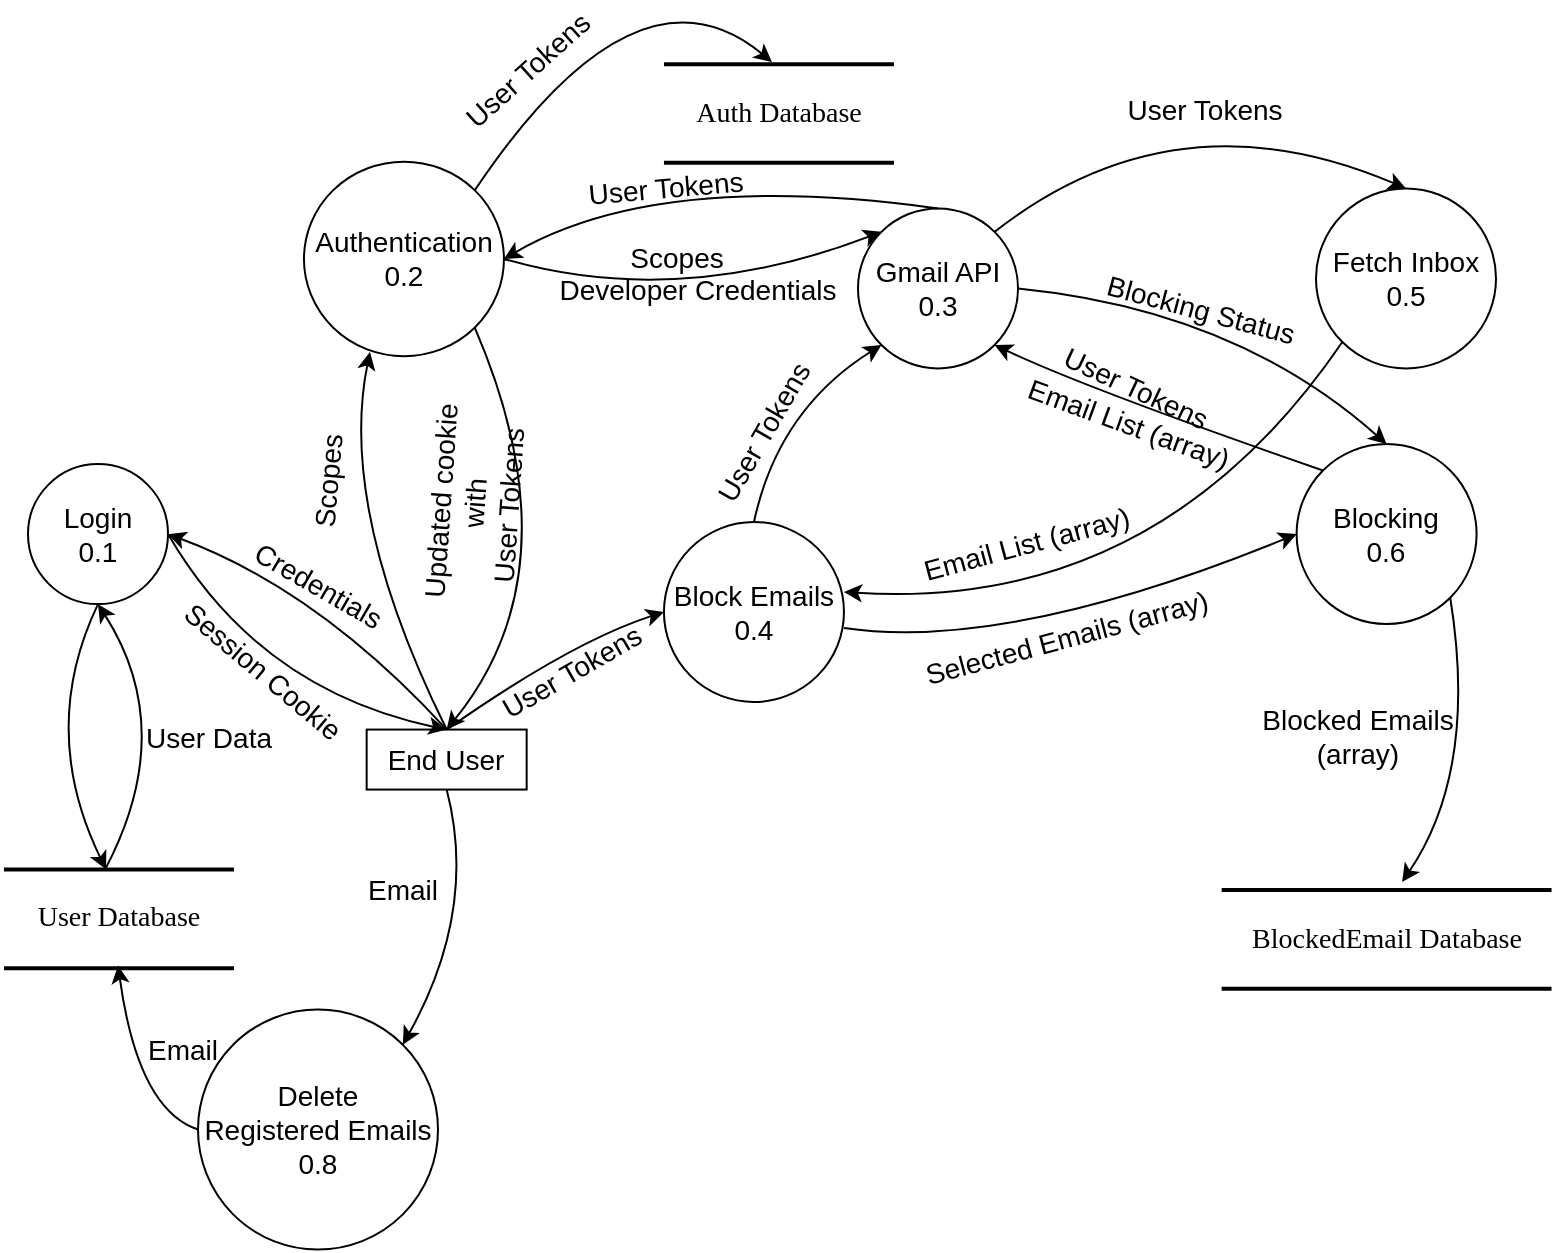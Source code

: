 <mxfile version="22.1.7" type="github">
  <diagram name="Page-1" id="Ozt73fOS8aO524kWZ1pD">
    <mxGraphModel dx="1050" dy="566" grid="1" gridSize="10" guides="1" tooltips="1" connect="1" arrows="1" fold="1" page="1" pageScale="1" pageWidth="850" pageHeight="1400" math="0" shadow="0">
      <root>
        <mxCell id="0" />
        <mxCell id="1" parent="0" />
        <mxCell id="MJZTHVAOdtZLDe5wl6sV-44" value="End User" style="rounded=0;whiteSpace=wrap;html=1;fontSize=14;fillColor=none;" vertex="1" parent="1">
          <mxGeometry x="225.33" y="779.78" width="80" height="30" as="geometry" />
        </mxCell>
        <mxCell id="MJZTHVAOdtZLDe5wl6sV-45" value="&lt;div&gt;Authentication&lt;br&gt;&lt;/div&gt;&lt;div&gt;0.2&lt;/div&gt;" style="ellipse;whiteSpace=wrap;html=1;fillColor=none;fontSize=14;perimeterSpacing=0;strokeWidth=1;strokeColor=default;" vertex="1" parent="1">
          <mxGeometry x="193.98" y="495.82" width="100" height="97.28" as="geometry" />
        </mxCell>
        <mxCell id="MJZTHVAOdtZLDe5wl6sV-46" value="&lt;div&gt;Gmail API&lt;br&gt;&lt;/div&gt;&lt;div&gt;0.3&lt;/div&gt;" style="ellipse;whiteSpace=wrap;html=1;fillColor=none;fontSize=14;aspect=fixed;" vertex="1" parent="1">
          <mxGeometry x="471.0" y="519.21" width="80" height="80" as="geometry" />
        </mxCell>
        <mxCell id="MJZTHVAOdtZLDe5wl6sV-47" value="&lt;div&gt;Login&lt;/div&gt;&lt;div&gt;0.1&lt;br&gt;&lt;/div&gt;" style="ellipse;whiteSpace=wrap;html=1;aspect=fixed;fillColor=none;fontSize=14;" vertex="1" parent="1">
          <mxGeometry x="56.0" y="647.06" width="70" height="70" as="geometry" />
        </mxCell>
        <mxCell id="MJZTHVAOdtZLDe5wl6sV-48" value="" style="curved=1;endArrow=classic;html=1;rounded=0;fontSize=14;exitX=0.5;exitY=0;exitDx=0;exitDy=0;entryX=1;entryY=0.5;entryDx=0;entryDy=0;" edge="1" parent="1" source="MJZTHVAOdtZLDe5wl6sV-44" target="MJZTHVAOdtZLDe5wl6sV-47">
          <mxGeometry width="50" height="50" relative="1" as="geometry">
            <mxPoint x="277" y="680.56" as="sourcePoint" />
            <mxPoint x="181" y="699.56" as="targetPoint" />
            <Array as="points">
              <mxPoint x="201" y="709.78" />
            </Array>
          </mxGeometry>
        </mxCell>
        <mxCell id="MJZTHVAOdtZLDe5wl6sV-49" value="" style="curved=1;endArrow=classic;html=1;rounded=0;fontSize=14;exitX=0.5;exitY=0;exitDx=0;exitDy=0;entryX=0.33;entryY=0.978;entryDx=0;entryDy=0;entryPerimeter=0;" edge="1" parent="1" source="MJZTHVAOdtZLDe5wl6sV-44" target="MJZTHVAOdtZLDe5wl6sV-45">
          <mxGeometry width="50" height="50" relative="1" as="geometry">
            <mxPoint x="567" y="740.56" as="sourcePoint" />
            <mxPoint x="471" y="759.56" as="targetPoint" />
            <Array as="points">
              <mxPoint x="211" y="670" />
            </Array>
          </mxGeometry>
        </mxCell>
        <mxCell id="MJZTHVAOdtZLDe5wl6sV-50" value="" style="curved=1;endArrow=classic;html=1;rounded=0;fontSize=14;exitX=1;exitY=0.5;exitDx=0;exitDy=0;entryX=0;entryY=0;entryDx=0;entryDy=0;" edge="1" parent="1" source="MJZTHVAOdtZLDe5wl6sV-45" target="MJZTHVAOdtZLDe5wl6sV-46">
          <mxGeometry width="50" height="50" relative="1" as="geometry">
            <mxPoint x="315.33" y="579.56" as="sourcePoint" />
            <mxPoint x="411.33" y="560.56" as="targetPoint" />
            <Array as="points">
              <mxPoint x="381" y="569.78" />
            </Array>
          </mxGeometry>
        </mxCell>
        <mxCell id="MJZTHVAOdtZLDe5wl6sV-51" value="" style="curved=1;endArrow=classic;html=1;rounded=0;fontSize=14;exitX=1;exitY=0.5;exitDx=0;exitDy=0;entryX=0.5;entryY=0;entryDx=0;entryDy=0;" edge="1" parent="1" source="MJZTHVAOdtZLDe5wl6sV-47" target="MJZTHVAOdtZLDe5wl6sV-44">
          <mxGeometry width="50" height="50" relative="1" as="geometry">
            <mxPoint x="101.0" y="809.56" as="sourcePoint" />
            <mxPoint x="197.0" y="790.56" as="targetPoint" />
            <Array as="points">
              <mxPoint x="171" y="759.78" />
            </Array>
          </mxGeometry>
        </mxCell>
        <mxCell id="MJZTHVAOdtZLDe5wl6sV-52" value="Credentials" style="text;html=1;strokeColor=none;fillColor=none;align=center;verticalAlign=middle;whiteSpace=wrap;rounded=0;fontSize=14;rotation=30;" vertex="1" parent="1">
          <mxGeometry x="164" y="697.56" width="75.02" height="20.22" as="geometry" />
        </mxCell>
        <mxCell id="MJZTHVAOdtZLDe5wl6sV-53" value="&lt;div&gt;Session Cookie&lt;/div&gt;" style="text;html=1;strokeColor=none;fillColor=none;align=center;verticalAlign=middle;whiteSpace=wrap;rounded=0;fontSize=14;rotation=40;" vertex="1" parent="1">
          <mxGeometry x="119.203" y="736.003" width="108.93" height="30" as="geometry" />
        </mxCell>
        <mxCell id="MJZTHVAOdtZLDe5wl6sV-54" value="User Database" style="html=1;rounded=0;shadow=0;comic=0;labelBackgroundColor=none;strokeWidth=2;fontFamily=Verdana;fontSize=14;align=center;shape=mxgraph.ios7ui.horLines;fillColor=none;" vertex="1" parent="1">
          <mxGeometry x="43.98" y="849.78" width="115" height="49.36" as="geometry" />
        </mxCell>
        <mxCell id="MJZTHVAOdtZLDe5wl6sV-55" value="" style="curved=1;endArrow=classic;html=1;rounded=0;fontSize=14;exitX=0.5;exitY=1;exitDx=0;exitDy=0;entryX=0.444;entryY=0;entryDx=0;entryDy=0;entryPerimeter=0;" edge="1" parent="1" source="MJZTHVAOdtZLDe5wl6sV-47" target="MJZTHVAOdtZLDe5wl6sV-54">
          <mxGeometry width="50" height="50" relative="1" as="geometry">
            <mxPoint x="187" y="800.56" as="sourcePoint" />
            <mxPoint x="91" y="819.56" as="targetPoint" />
            <Array as="points">
              <mxPoint x="61" y="779.78" />
            </Array>
          </mxGeometry>
        </mxCell>
        <mxCell id="MJZTHVAOdtZLDe5wl6sV-56" value="" style="curved=1;endArrow=classic;html=1;rounded=0;fontSize=14;exitX=0.444;exitY=-0.02;exitDx=0;exitDy=0;entryX=0.5;entryY=1;entryDx=0;entryDy=0;exitPerimeter=0;" edge="1" parent="1" source="MJZTHVAOdtZLDe5wl6sV-54" target="MJZTHVAOdtZLDe5wl6sV-47">
          <mxGeometry width="50" height="50" relative="1" as="geometry">
            <mxPoint x="105" y="849.78" as="sourcePoint" />
            <mxPoint x="111" y="716.78" as="targetPoint" />
            <Array as="points">
              <mxPoint x="131" y="779.78" />
            </Array>
          </mxGeometry>
        </mxCell>
        <mxCell id="MJZTHVAOdtZLDe5wl6sV-57" value="User Data" style="text;html=1;strokeColor=none;fillColor=none;align=center;verticalAlign=middle;whiteSpace=wrap;rounded=0;fontSize=14;rotation=0;" vertex="1" parent="1">
          <mxGeometry x="109" y="773.56" width="75.02" height="20.22" as="geometry" />
        </mxCell>
        <mxCell id="MJZTHVAOdtZLDe5wl6sV-58" value="Scopes" style="text;html=1;strokeColor=none;fillColor=none;align=center;verticalAlign=middle;whiteSpace=wrap;rounded=0;fontSize=14;rotation=-85;" vertex="1" parent="1">
          <mxGeometry x="184.022" y="645.128" width="45.017" height="20.217" as="geometry" />
        </mxCell>
        <mxCell id="MJZTHVAOdtZLDe5wl6sV-59" value="Developer Credentials" style="text;html=1;strokeColor=none;fillColor=none;align=center;verticalAlign=middle;whiteSpace=wrap;rounded=0;fontSize=14;rotation=0;" vertex="1" parent="1">
          <mxGeometry x="318.29" y="549.1" width="145.67" height="20.9" as="geometry" />
        </mxCell>
        <mxCell id="MJZTHVAOdtZLDe5wl6sV-60" value="" style="curved=1;endArrow=classic;html=1;rounded=0;fontSize=14;exitX=1;exitY=1;exitDx=0;exitDy=0;entryX=0.5;entryY=0;entryDx=0;entryDy=0;" edge="1" parent="1" source="MJZTHVAOdtZLDe5wl6sV-45" target="MJZTHVAOdtZLDe5wl6sV-44">
          <mxGeometry width="50" height="50" relative="1" as="geometry">
            <mxPoint x="283.94" y="687.67" as="sourcePoint" />
            <mxPoint x="368.94" y="727.67" as="targetPoint" />
            <Array as="points">
              <mxPoint x="331" y="698.78" />
            </Array>
          </mxGeometry>
        </mxCell>
        <mxCell id="MJZTHVAOdtZLDe5wl6sV-61" value="Auth Database" style="html=1;rounded=0;shadow=0;comic=0;labelBackgroundColor=none;strokeWidth=2;fontFamily=Verdana;fontSize=14;align=center;shape=mxgraph.ios7ui.horLines;fillColor=none;" vertex="1" parent="1">
          <mxGeometry x="373.98" y="447.07" width="115" height="49.36" as="geometry" />
        </mxCell>
        <mxCell id="MJZTHVAOdtZLDe5wl6sV-62" value="" style="curved=1;endArrow=classic;html=1;rounded=0;fontSize=14;exitX=1;exitY=0;exitDx=0;exitDy=0;entryX=0.47;entryY=-0.02;entryDx=0;entryDy=0;entryPerimeter=0;" edge="1" parent="1" source="MJZTHVAOdtZLDe5wl6sV-45" target="MJZTHVAOdtZLDe5wl6sV-61">
          <mxGeometry width="50" height="50" relative="1" as="geometry">
            <mxPoint x="350.0" y="549.56" as="sourcePoint" />
            <mxPoint x="446.0" y="530.56" as="targetPoint" />
            <Array as="points">
              <mxPoint x="360" y="390" />
            </Array>
          </mxGeometry>
        </mxCell>
        <mxCell id="MJZTHVAOdtZLDe5wl6sV-63" value="&lt;div&gt;User Tokens&lt;/div&gt;" style="text;html=1;strokeColor=none;fillColor=none;align=center;verticalAlign=middle;whiteSpace=wrap;rounded=0;fontSize=14;rotation=-30;" vertex="1" parent="1">
          <mxGeometry x="287.67" y="741" width="80" height="20" as="geometry" />
        </mxCell>
        <mxCell id="MJZTHVAOdtZLDe5wl6sV-64" value="Scopes" style="text;html=1;strokeColor=none;fillColor=none;align=center;verticalAlign=middle;whiteSpace=wrap;rounded=0;fontSize=14;rotation=0;" vertex="1" parent="1">
          <mxGeometry x="358.492" y="534.348" width="45.017" height="20.217" as="geometry" />
        </mxCell>
        <mxCell id="MJZTHVAOdtZLDe5wl6sV-65" value="" style="curved=1;endArrow=classic;html=1;rounded=0;fontSize=14;exitX=0.5;exitY=0;exitDx=0;exitDy=0;entryX=1;entryY=0.5;entryDx=0;entryDy=0;" edge="1" parent="1" source="MJZTHVAOdtZLDe5wl6sV-46" target="MJZTHVAOdtZLDe5wl6sV-45">
          <mxGeometry width="50" height="50" relative="1" as="geometry">
            <mxPoint x="519.46" y="530.56" as="sourcePoint" />
            <mxPoint x="291" y="539.78" as="targetPoint" />
            <Array as="points">
              <mxPoint x="371" y="499.78" />
            </Array>
          </mxGeometry>
        </mxCell>
        <mxCell id="MJZTHVAOdtZLDe5wl6sV-66" value="&lt;div&gt;User Tokens&lt;/div&gt;" style="text;html=1;strokeColor=none;fillColor=none;align=center;verticalAlign=middle;whiteSpace=wrap;rounded=0;fontSize=14;rotation=-42;" vertex="1" parent="1">
          <mxGeometry x="266.0" y="440" width="80" height="20" as="geometry" />
        </mxCell>
        <mxCell id="MJZTHVAOdtZLDe5wl6sV-67" value="&lt;div&gt;Delete&lt;/div&gt;&lt;div&gt;Registered Emails&lt;br&gt;&lt;/div&gt;&lt;div&gt;0.8&lt;/div&gt;" style="ellipse;whiteSpace=wrap;html=1;fillColor=none;fontSize=14;aspect=fixed;" vertex="1" parent="1">
          <mxGeometry x="141" y="919.78" width="120" height="120" as="geometry" />
        </mxCell>
        <mxCell id="MJZTHVAOdtZLDe5wl6sV-68" value="" style="curved=1;endArrow=classic;html=1;rounded=0;fontSize=14;exitX=0;exitY=0.5;exitDx=0;exitDy=0;entryX=0.496;entryY=0.972;entryDx=0;entryDy=0;entryPerimeter=0;" edge="1" parent="1" source="MJZTHVAOdtZLDe5wl6sV-67" target="MJZTHVAOdtZLDe5wl6sV-54">
          <mxGeometry width="50" height="50" relative="1" as="geometry">
            <mxPoint x="111" y="960.56" as="sourcePoint" />
            <mxPoint x="15" y="979.56" as="targetPoint" />
            <Array as="points">
              <mxPoint x="111" y="969.78" />
            </Array>
          </mxGeometry>
        </mxCell>
        <mxCell id="MJZTHVAOdtZLDe5wl6sV-69" value="" style="curved=1;endArrow=classic;html=1;rounded=0;fontSize=14;exitX=0.5;exitY=1;exitDx=0;exitDy=0;entryX=1;entryY=0;entryDx=0;entryDy=0;" edge="1" parent="1" source="MJZTHVAOdtZLDe5wl6sV-44" target="MJZTHVAOdtZLDe5wl6sV-67">
          <mxGeometry width="50" height="50" relative="1" as="geometry">
            <mxPoint x="335" y="900.78" as="sourcePoint" />
            <mxPoint x="239" y="919.78" as="targetPoint" />
            <Array as="points">
              <mxPoint x="281" y="869.78" />
            </Array>
          </mxGeometry>
        </mxCell>
        <mxCell id="MJZTHVAOdtZLDe5wl6sV-70" value="Email" style="text;html=1;strokeColor=none;fillColor=none;align=center;verticalAlign=middle;whiteSpace=wrap;rounded=0;fontSize=14;rotation=0;" vertex="1" parent="1">
          <mxGeometry x="221.472" y="849.778" width="45.017" height="20.217" as="geometry" />
        </mxCell>
        <mxCell id="MJZTHVAOdtZLDe5wl6sV-71" value="Email" style="text;html=1;strokeColor=none;fillColor=none;align=center;verticalAlign=middle;whiteSpace=wrap;rounded=0;fontSize=14;rotation=0;" vertex="1" parent="1">
          <mxGeometry x="111.472" y="929.778" width="45.017" height="20.217" as="geometry" />
        </mxCell>
        <mxCell id="MJZTHVAOdtZLDe5wl6sV-74" value="&lt;div&gt;Updated cookie&lt;/div&gt;&lt;div&gt;with&lt;br&gt;&lt;/div&gt;&lt;div&gt;User Tokens&lt;/div&gt;" style="text;html=1;strokeColor=none;fillColor=none;align=center;verticalAlign=middle;whiteSpace=wrap;rounded=0;fontSize=14;rotation=-86;" vertex="1" parent="1">
          <mxGeometry x="225.4" y="646.34" width="108.13" height="39.16" as="geometry" />
        </mxCell>
        <mxCell id="MJZTHVAOdtZLDe5wl6sV-76" value="&lt;div&gt;Block Emails&lt;br&gt;&lt;/div&gt;&lt;div&gt;0.4&lt;/div&gt;" style="ellipse;whiteSpace=wrap;html=1;fillColor=none;fontSize=14;aspect=fixed;" vertex="1" parent="1">
          <mxGeometry x="373.98" y="676" width="90" height="90" as="geometry" />
        </mxCell>
        <mxCell id="MJZTHVAOdtZLDe5wl6sV-77" value="" style="curved=1;endArrow=classic;html=1;rounded=0;fontSize=14;exitX=0.5;exitY=0;exitDx=0;exitDy=0;entryX=0;entryY=0.5;entryDx=0;entryDy=0;" edge="1" parent="1" source="MJZTHVAOdtZLDe5wl6sV-44" target="MJZTHVAOdtZLDe5wl6sV-76">
          <mxGeometry width="50" height="50" relative="1" as="geometry">
            <mxPoint x="287.67" y="765.78" as="sourcePoint" />
            <mxPoint x="383.67" y="746.78" as="targetPoint" />
            <Array as="points">
              <mxPoint x="327.67" y="736" />
            </Array>
          </mxGeometry>
        </mxCell>
        <mxCell id="MJZTHVAOdtZLDe5wl6sV-78" value="&lt;div&gt;User Tokens&lt;/div&gt;" style="text;html=1;strokeColor=none;fillColor=none;align=center;verticalAlign=middle;whiteSpace=wrap;rounded=0;fontSize=14;rotation=-5;" vertex="1" parent="1">
          <mxGeometry x="335" y="499.21" width="80" height="20" as="geometry" />
        </mxCell>
        <mxCell id="MJZTHVAOdtZLDe5wl6sV-79" value="&lt;div&gt;Fetch Inbox&lt;br&gt;&lt;/div&gt;&lt;div&gt;0.5&lt;/div&gt;" style="ellipse;whiteSpace=wrap;html=1;fillColor=none;fontSize=14;aspect=fixed;" vertex="1" parent="1">
          <mxGeometry x="700" y="509.21" width="90" height="90" as="geometry" />
        </mxCell>
        <mxCell id="MJZTHVAOdtZLDe5wl6sV-80" value="&lt;div&gt;Blocking&lt;br&gt;&lt;/div&gt;&lt;div&gt;0.6&lt;/div&gt;" style="ellipse;whiteSpace=wrap;html=1;fillColor=none;fontSize=14;aspect=fixed;" vertex="1" parent="1">
          <mxGeometry x="690.3" y="637.06" width="90" height="90" as="geometry" />
        </mxCell>
        <mxCell id="MJZTHVAOdtZLDe5wl6sV-81" value="" style="curved=1;endArrow=classic;html=1;rounded=0;fontSize=14;exitX=0.5;exitY=0;exitDx=0;exitDy=0;entryX=0;entryY=1;entryDx=0;entryDy=0;" edge="1" parent="1" source="MJZTHVAOdtZLDe5wl6sV-76" target="MJZTHVAOdtZLDe5wl6sV-46">
          <mxGeometry width="50" height="50" relative="1" as="geometry">
            <mxPoint x="481.0" y="676.84" as="sourcePoint" />
            <mxPoint x="577.0" y="657.84" as="targetPoint" />
            <Array as="points">
              <mxPoint x="431" y="620" />
            </Array>
          </mxGeometry>
        </mxCell>
        <mxCell id="MJZTHVAOdtZLDe5wl6sV-82" value="" style="curved=1;endArrow=classic;html=1;rounded=0;fontSize=14;exitX=1;exitY=0;exitDx=0;exitDy=0;entryX=0.5;entryY=0;entryDx=0;entryDy=0;" edge="1" parent="1" source="MJZTHVAOdtZLDe5wl6sV-46" target="MJZTHVAOdtZLDe5wl6sV-79">
          <mxGeometry width="50" height="50" relative="1" as="geometry">
            <mxPoint x="655.0" y="659.78" as="sourcePoint" />
            <mxPoint x="751.0" y="640.78" as="targetPoint" />
            <Array as="points">
              <mxPoint x="630" y="460" />
            </Array>
          </mxGeometry>
        </mxCell>
        <mxCell id="MJZTHVAOdtZLDe5wl6sV-84" value="User Tokens" style="text;html=1;strokeColor=none;fillColor=none;align=center;verticalAlign=middle;whiteSpace=wrap;rounded=0;fontSize=14;rotation=0;" vertex="1" parent="1">
          <mxGeometry x="589.41" y="459.9" width="110.59" height="20.22" as="geometry" />
        </mxCell>
        <mxCell id="MJZTHVAOdtZLDe5wl6sV-86" value="&lt;div&gt;User Tokens&lt;/div&gt;" style="text;html=1;strokeColor=none;fillColor=none;align=center;verticalAlign=middle;whiteSpace=wrap;rounded=0;fontSize=14;rotation=-60;" vertex="1" parent="1">
          <mxGeometry x="383.96" y="621" width="80" height="20" as="geometry" />
        </mxCell>
        <mxCell id="MJZTHVAOdtZLDe5wl6sV-87" value="" style="curved=1;endArrow=classic;html=1;rounded=0;fontSize=14;exitX=0;exitY=1;exitDx=0;exitDy=0;entryX=1;entryY=0.389;entryDx=0;entryDy=0;entryPerimeter=0;" edge="1" parent="1" source="MJZTHVAOdtZLDe5wl6sV-79" target="MJZTHVAOdtZLDe5wl6sV-76">
          <mxGeometry width="50" height="50" relative="1" as="geometry">
            <mxPoint x="479.48" y="790.78" as="sourcePoint" />
            <mxPoint x="383.48" y="809.78" as="targetPoint" />
            <Array as="points">
              <mxPoint x="621" y="721" />
            </Array>
          </mxGeometry>
        </mxCell>
        <mxCell id="MJZTHVAOdtZLDe5wl6sV-88" value="Email List (array)" style="text;html=1;strokeColor=none;fillColor=none;align=center;verticalAlign=middle;whiteSpace=wrap;rounded=0;fontSize=14;rotation=-15;" vertex="1" parent="1">
          <mxGeometry x="500" y="677.34" width="110.59" height="20.22" as="geometry" />
        </mxCell>
        <mxCell id="MJZTHVAOdtZLDe5wl6sV-89" value="" style="curved=1;endArrow=classic;html=1;rounded=0;fontSize=14;exitX=1;exitY=0.589;exitDx=0;exitDy=0;entryX=0;entryY=0.5;entryDx=0;entryDy=0;exitPerimeter=0;" edge="1" parent="1" source="MJZTHVAOdtZLDe5wl6sV-76" target="MJZTHVAOdtZLDe5wl6sV-80">
          <mxGeometry width="50" height="50" relative="1" as="geometry">
            <mxPoint x="506.0" y="770.78" as="sourcePoint" />
            <mxPoint x="602.0" y="751.78" as="targetPoint" />
            <Array as="points">
              <mxPoint x="546.0" y="741" />
            </Array>
          </mxGeometry>
        </mxCell>
        <mxCell id="MJZTHVAOdtZLDe5wl6sV-90" value="BlockedEmail Database" style="html=1;rounded=0;shadow=0;comic=0;labelBackgroundColor=none;strokeWidth=2;fontFamily=Verdana;fontSize=14;align=center;shape=mxgraph.ios7ui.horLines;fillColor=none;" vertex="1" parent="1">
          <mxGeometry x="652.83" y="860" width="164.94" height="49.36" as="geometry" />
        </mxCell>
        <mxCell id="MJZTHVAOdtZLDe5wl6sV-91" value="" style="curved=1;endArrow=classic;html=1;rounded=0;fontSize=14;exitX=1;exitY=1;exitDx=0;exitDy=0;entryX=0.547;entryY=-0.081;entryDx=0;entryDy=0;entryPerimeter=0;" edge="1" parent="1" source="MJZTHVAOdtZLDe5wl6sV-80" target="MJZTHVAOdtZLDe5wl6sV-90">
          <mxGeometry width="50" height="50" relative="1" as="geometry">
            <mxPoint x="741.0" y="790.78" as="sourcePoint" />
            <mxPoint x="837.0" y="771.78" as="targetPoint" />
            <Array as="points">
              <mxPoint x="781" y="800" />
            </Array>
          </mxGeometry>
        </mxCell>
        <mxCell id="MJZTHVAOdtZLDe5wl6sV-98" value="&lt;div&gt;Blocked Emails&lt;/div&gt;&lt;div&gt;(array)&lt;/div&gt;" style="text;html=1;strokeColor=none;fillColor=none;align=center;verticalAlign=middle;whiteSpace=wrap;rounded=0;fontSize=14;rotation=0;" vertex="1" parent="1">
          <mxGeometry x="671.6" y="761.13" width="98.4" height="44.54" as="geometry" />
        </mxCell>
        <mxCell id="MJZTHVAOdtZLDe5wl6sV-99" value="" style="curved=1;endArrow=classic;html=1;rounded=0;fontSize=14;entryX=1;entryY=1;entryDx=0;entryDy=0;exitX=0;exitY=0;exitDx=0;exitDy=0;" edge="1" parent="1" source="MJZTHVAOdtZLDe5wl6sV-80" target="MJZTHVAOdtZLDe5wl6sV-46">
          <mxGeometry width="50" height="50" relative="1" as="geometry">
            <mxPoint x="573.5" y="665.34" as="sourcePoint" />
            <mxPoint x="637.5" y="576.34" as="targetPoint" />
            <Array as="points">
              <mxPoint x="585.5" y="609.34" />
            </Array>
          </mxGeometry>
        </mxCell>
        <mxCell id="MJZTHVAOdtZLDe5wl6sV-100" value="" style="curved=1;endArrow=classic;html=1;rounded=0;fontSize=14;entryX=0.5;entryY=0;entryDx=0;entryDy=0;exitX=1;exitY=0.5;exitDx=0;exitDy=0;" edge="1" parent="1" source="MJZTHVAOdtZLDe5wl6sV-46" target="MJZTHVAOdtZLDe5wl6sV-80">
          <mxGeometry width="50" height="50" relative="1" as="geometry">
            <mxPoint x="626.5" y="595" as="sourcePoint" />
            <mxPoint x="738.5" y="741" as="targetPoint" />
            <Array as="points">
              <mxPoint x="660" y="570" />
            </Array>
          </mxGeometry>
        </mxCell>
        <mxCell id="MJZTHVAOdtZLDe5wl6sV-101" value="Email List (array)" style="text;html=1;strokeColor=none;fillColor=none;align=center;verticalAlign=middle;whiteSpace=wrap;rounded=0;fontSize=14;rotation=20;" vertex="1" parent="1">
          <mxGeometry x="551" y="616.84" width="110.59" height="20.22" as="geometry" />
        </mxCell>
        <mxCell id="MJZTHVAOdtZLDe5wl6sV-102" value="User Tokens" style="text;html=1;strokeColor=none;fillColor=none;align=center;verticalAlign=middle;whiteSpace=wrap;rounded=0;fontSize=14;rotation=25;" vertex="1" parent="1">
          <mxGeometry x="565.53" y="599.21" width="88.06" height="20.22" as="geometry" />
        </mxCell>
        <mxCell id="MJZTHVAOdtZLDe5wl6sV-103" value="Blocking Status" style="text;html=1;strokeColor=none;fillColor=none;align=center;verticalAlign=middle;whiteSpace=wrap;rounded=0;fontSize=14;rotation=15;" vertex="1" parent="1">
          <mxGeometry x="587.41" y="560.1" width="110.59" height="20.22" as="geometry" />
        </mxCell>
        <mxCell id="MJZTHVAOdtZLDe5wl6sV-106" value="Selected Emails (array)" style="text;html=1;strokeColor=none;fillColor=none;align=center;verticalAlign=middle;whiteSpace=wrap;rounded=0;fontSize=14;rotation=-15;" vertex="1" parent="1">
          <mxGeometry x="496.59" y="724" width="157" height="20.22" as="geometry" />
        </mxCell>
      </root>
    </mxGraphModel>
  </diagram>
</mxfile>
